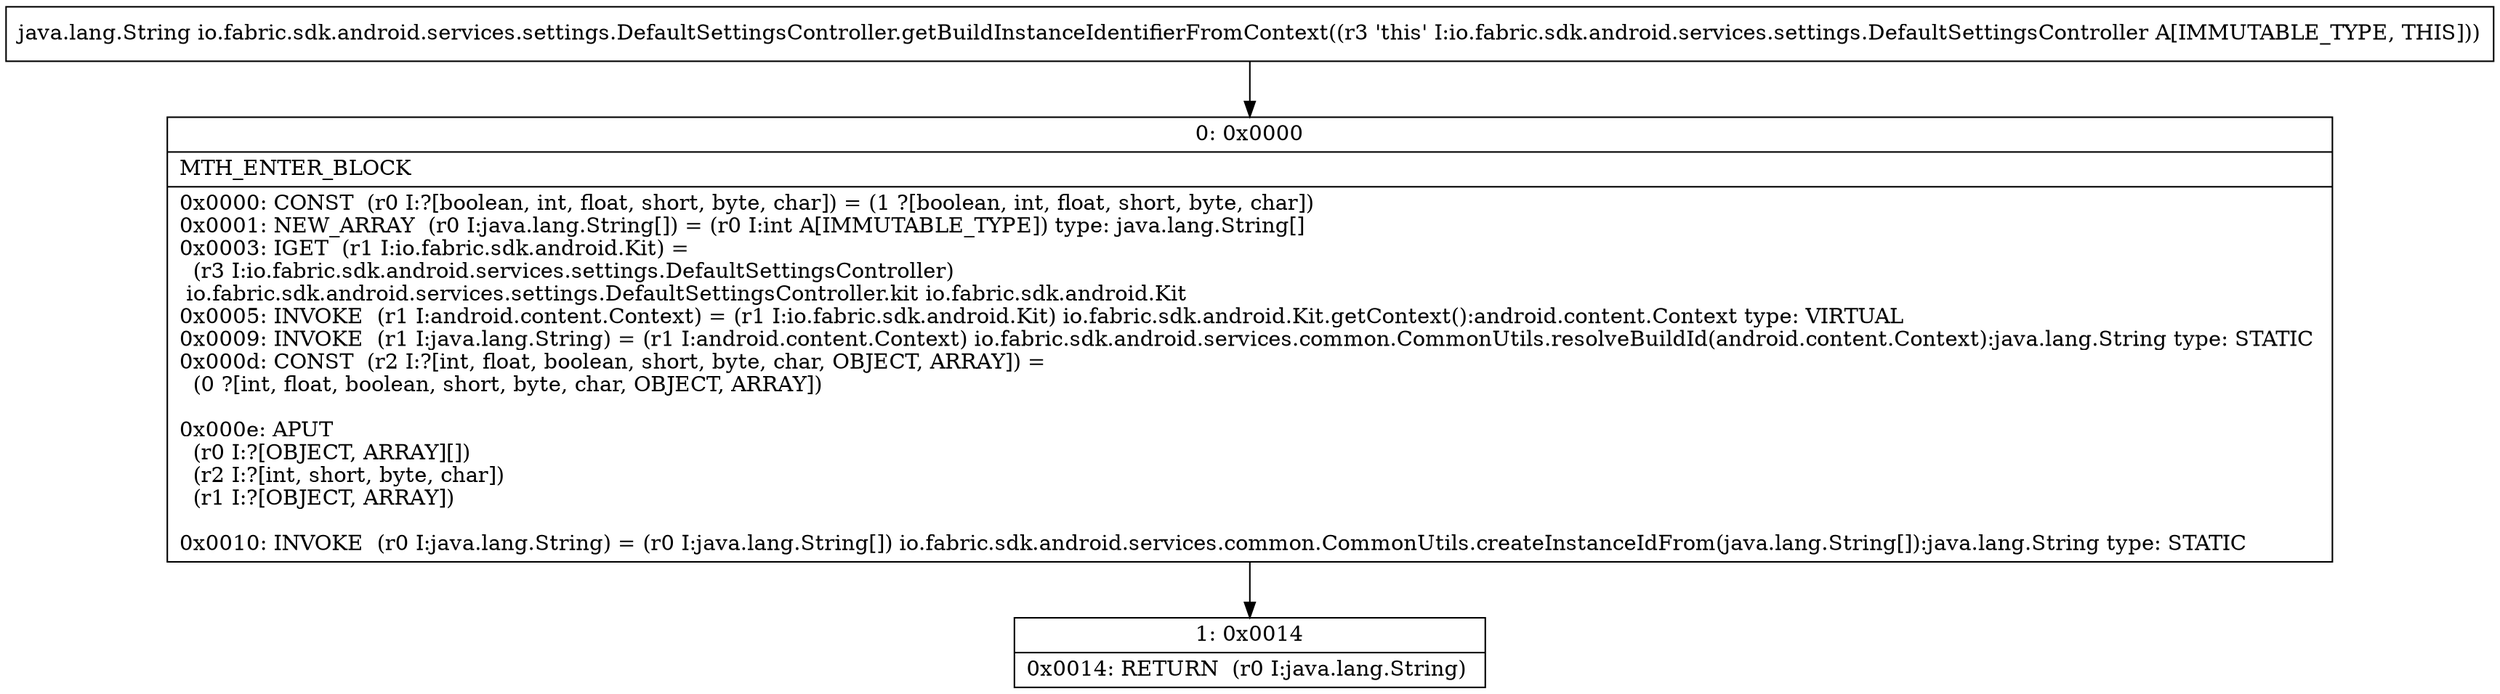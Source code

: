 digraph "CFG forio.fabric.sdk.android.services.settings.DefaultSettingsController.getBuildInstanceIdentifierFromContext()Ljava\/lang\/String;" {
Node_0 [shape=record,label="{0\:\ 0x0000|MTH_ENTER_BLOCK\l|0x0000: CONST  (r0 I:?[boolean, int, float, short, byte, char]) = (1 ?[boolean, int, float, short, byte, char]) \l0x0001: NEW_ARRAY  (r0 I:java.lang.String[]) = (r0 I:int A[IMMUTABLE_TYPE]) type: java.lang.String[] \l0x0003: IGET  (r1 I:io.fabric.sdk.android.Kit) = \l  (r3 I:io.fabric.sdk.android.services.settings.DefaultSettingsController)\l io.fabric.sdk.android.services.settings.DefaultSettingsController.kit io.fabric.sdk.android.Kit \l0x0005: INVOKE  (r1 I:android.content.Context) = (r1 I:io.fabric.sdk.android.Kit) io.fabric.sdk.android.Kit.getContext():android.content.Context type: VIRTUAL \l0x0009: INVOKE  (r1 I:java.lang.String) = (r1 I:android.content.Context) io.fabric.sdk.android.services.common.CommonUtils.resolveBuildId(android.content.Context):java.lang.String type: STATIC \l0x000d: CONST  (r2 I:?[int, float, boolean, short, byte, char, OBJECT, ARRAY]) = \l  (0 ?[int, float, boolean, short, byte, char, OBJECT, ARRAY])\l \l0x000e: APUT  \l  (r0 I:?[OBJECT, ARRAY][])\l  (r2 I:?[int, short, byte, char])\l  (r1 I:?[OBJECT, ARRAY])\l \l0x0010: INVOKE  (r0 I:java.lang.String) = (r0 I:java.lang.String[]) io.fabric.sdk.android.services.common.CommonUtils.createInstanceIdFrom(java.lang.String[]):java.lang.String type: STATIC \l}"];
Node_1 [shape=record,label="{1\:\ 0x0014|0x0014: RETURN  (r0 I:java.lang.String) \l}"];
MethodNode[shape=record,label="{java.lang.String io.fabric.sdk.android.services.settings.DefaultSettingsController.getBuildInstanceIdentifierFromContext((r3 'this' I:io.fabric.sdk.android.services.settings.DefaultSettingsController A[IMMUTABLE_TYPE, THIS])) }"];
MethodNode -> Node_0;
Node_0 -> Node_1;
}

